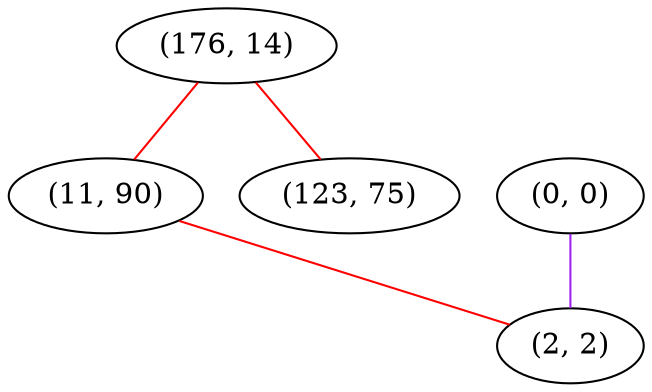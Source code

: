 graph "" {
"(176, 14)";
"(11, 90)";
"(0, 0)";
"(123, 75)";
"(2, 2)";
"(176, 14)" -- "(11, 90)"  [color=red, key=0, weight=1];
"(176, 14)" -- "(123, 75)"  [color=red, key=0, weight=1];
"(11, 90)" -- "(2, 2)"  [color=red, key=0, weight=1];
"(0, 0)" -- "(2, 2)"  [color=purple, key=0, weight=4];
}

